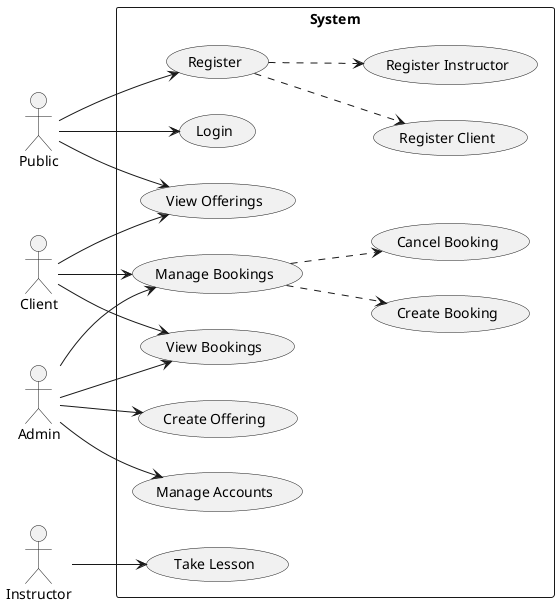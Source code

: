 @startuml Use Case Diagram
left to right direction
' skinparam linetype ortho


actor Public
actor Client
actor Instructor
actor Admin

rectangle System {
    usecase "Register" as Register
    usecase "Take Lesson" as TakeOffer
    usecase "View Offerings" as ViewOfferings
    usecase "Login" as Login
    usecase "Create Booking" as CreateBooking
    usecase "Cancel Booking" as CancelBooking
    usecase "Register Client" as RegisterClient
    usecase "Register Instructor" as RegisterInstructor
    usecase "View Bookings" as ViewBookings
    usecase "Manage Accounts" as ManageAccount
    usecase "Create Offering" as CreateOffer
    usecase "Manage Bookings" as ManageBooking
}

Public --> ViewOfferings
Public --> Register
Public --> Login
Client --> ManageBooking
Client --> ViewOfferings
Client --> ViewBookings

ManageBooking ..> CreateBooking
ManageBooking ..> CancelBooking

Register ..> RegisterClient
Register ..> RegisterInstructor

Instructor --> TakeOffer

Admin --> CreateOffer
Admin --> ManageAccount
Admin --> ViewBookings
Admin --> ManageBooking
@enduml
